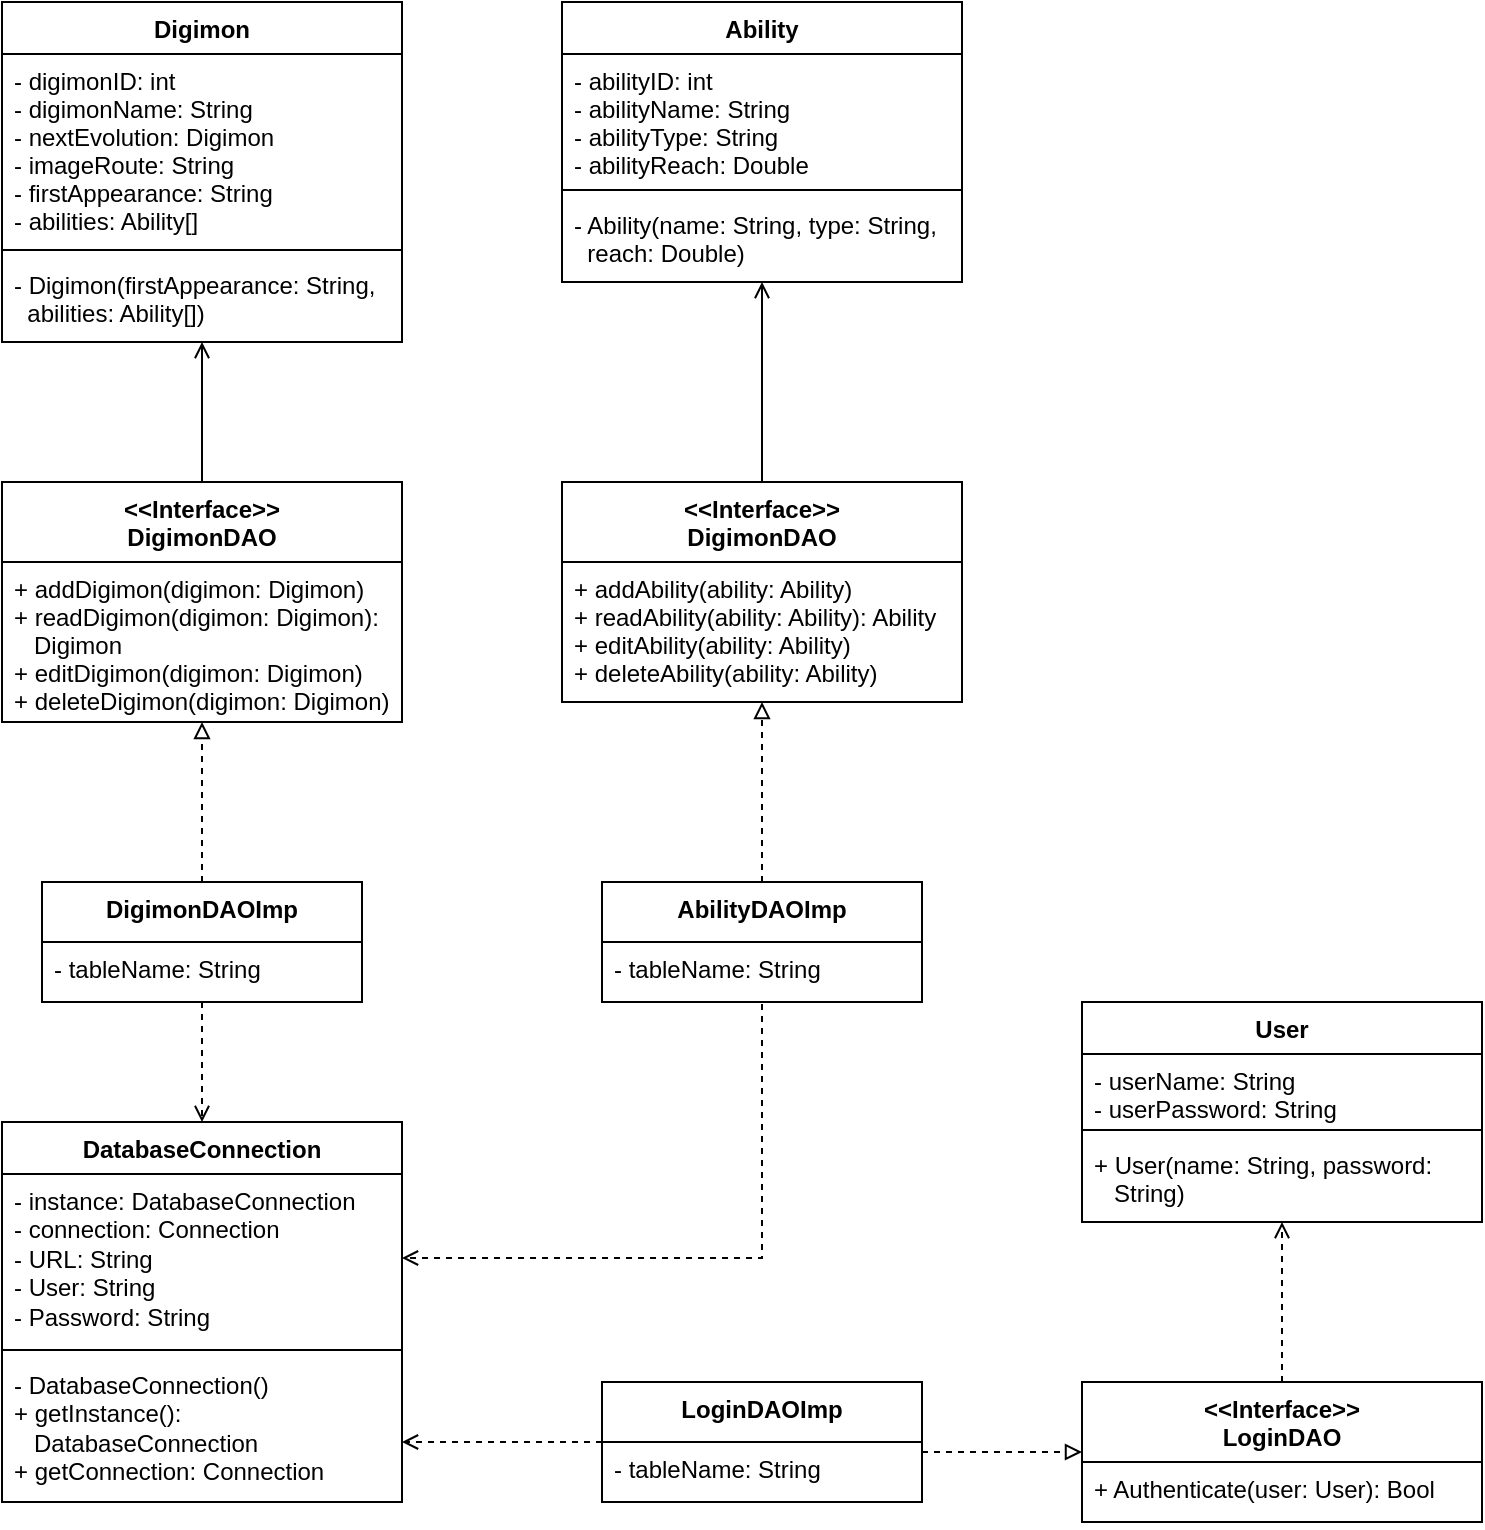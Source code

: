 <mxfile version="24.7.8">
  <diagram id="C5RBs43oDa-KdzZeNtuy" name="Page-1">
    <mxGraphModel dx="1434" dy="844" grid="1" gridSize="10" guides="1" tooltips="1" connect="1" arrows="1" fold="1" page="1" pageScale="1" pageWidth="827" pageHeight="1169" math="0" shadow="0">
      <root>
        <mxCell id="WIyWlLk6GJQsqaUBKTNV-0" />
        <mxCell id="WIyWlLk6GJQsqaUBKTNV-1" parent="WIyWlLk6GJQsqaUBKTNV-0" />
        <mxCell id="zkfFHV4jXpPFQw0GAbJ--0" value="Digimon" style="swimlane;fontStyle=1;align=center;verticalAlign=top;childLayout=stackLayout;horizontal=1;startSize=26;horizontalStack=0;resizeParent=1;resizeLast=0;collapsible=1;marginBottom=0;rounded=0;shadow=0;strokeWidth=1;" parent="WIyWlLk6GJQsqaUBKTNV-1" vertex="1">
          <mxGeometry x="40" y="40" width="200" height="170" as="geometry">
            <mxRectangle x="230" y="140" width="160" height="26" as="alternateBounds" />
          </mxGeometry>
        </mxCell>
        <mxCell id="zkfFHV4jXpPFQw0GAbJ--1" value="- digimonID: int&#xa;- digimonName: String&#xa;- nextEvolution: Digimon&#xa;- imageRoute: String&#xa;- firstAppearance: String&#xa;- abilities: Ability[]&#xa;" style="text;align=left;verticalAlign=top;spacingLeft=4;spacingRight=4;overflow=hidden;rotatable=0;points=[[0,0.5],[1,0.5]];portConstraint=eastwest;" parent="zkfFHV4jXpPFQw0GAbJ--0" vertex="1">
          <mxGeometry y="26" width="200" height="94" as="geometry" />
        </mxCell>
        <mxCell id="zkfFHV4jXpPFQw0GAbJ--4" value="" style="line;html=1;strokeWidth=1;align=left;verticalAlign=middle;spacingTop=-1;spacingLeft=3;spacingRight=3;rotatable=0;labelPosition=right;points=[];portConstraint=eastwest;" parent="zkfFHV4jXpPFQw0GAbJ--0" vertex="1">
          <mxGeometry y="120" width="200" height="8" as="geometry" />
        </mxCell>
        <mxCell id="zkfFHV4jXpPFQw0GAbJ--5" value="- Digimon(firstAppearance: String, &#xa;  abilities: Ability[])" style="text;align=left;verticalAlign=top;spacingLeft=4;spacingRight=4;overflow=hidden;rotatable=0;points=[[0,0.5],[1,0.5]];portConstraint=eastwest;" parent="zkfFHV4jXpPFQw0GAbJ--0" vertex="1">
          <mxGeometry y="128" width="200" height="42" as="geometry" />
        </mxCell>
        <mxCell id="4MTrT6Zmv1MjrHp4Qjgu-0" value="Ability" style="swimlane;fontStyle=1;align=center;verticalAlign=top;childLayout=stackLayout;horizontal=1;startSize=26;horizontalStack=0;resizeParent=1;resizeLast=0;collapsible=1;marginBottom=0;rounded=0;shadow=0;strokeWidth=1;" parent="WIyWlLk6GJQsqaUBKTNV-1" vertex="1">
          <mxGeometry x="320" y="40" width="200" height="140" as="geometry">
            <mxRectangle x="230" y="140" width="160" height="26" as="alternateBounds" />
          </mxGeometry>
        </mxCell>
        <mxCell id="4MTrT6Zmv1MjrHp4Qjgu-1" value="- abilityID: int&#xa;- abilityName: String&#xa;- abilityType: String&#xa;- abilityReach: Double" style="text;align=left;verticalAlign=top;spacingLeft=4;spacingRight=4;overflow=hidden;rotatable=0;points=[[0,0.5],[1,0.5]];portConstraint=eastwest;" parent="4MTrT6Zmv1MjrHp4Qjgu-0" vertex="1">
          <mxGeometry y="26" width="200" height="64" as="geometry" />
        </mxCell>
        <mxCell id="4MTrT6Zmv1MjrHp4Qjgu-2" value="" style="line;html=1;strokeWidth=1;align=left;verticalAlign=middle;spacingTop=-1;spacingLeft=3;spacingRight=3;rotatable=0;labelPosition=right;points=[];portConstraint=eastwest;" parent="4MTrT6Zmv1MjrHp4Qjgu-0" vertex="1">
          <mxGeometry y="90" width="200" height="8" as="geometry" />
        </mxCell>
        <mxCell id="4MTrT6Zmv1MjrHp4Qjgu-3" value="- Ability(name: String, type: String,&#xa;  reach: Double)" style="text;align=left;verticalAlign=top;spacingLeft=4;spacingRight=4;overflow=hidden;rotatable=0;points=[[0,0.5],[1,0.5]];portConstraint=eastwest;" parent="4MTrT6Zmv1MjrHp4Qjgu-0" vertex="1">
          <mxGeometry y="98" width="200" height="42" as="geometry" />
        </mxCell>
        <mxCell id="SM9Pj59yKXUFrWoE6rMG-22" style="edgeStyle=orthogonalEdgeStyle;rounded=0;orthogonalLoop=1;jettySize=auto;html=1;exitX=0.5;exitY=0;exitDx=0;exitDy=0;endArrow=open;endFill=0;" edge="1" parent="WIyWlLk6GJQsqaUBKTNV-1" source="SM9Pj59yKXUFrWoE6rMG-0" target="zkfFHV4jXpPFQw0GAbJ--0">
          <mxGeometry relative="1" as="geometry" />
        </mxCell>
        <mxCell id="SM9Pj59yKXUFrWoE6rMG-0" value="&lt;&lt;Interface&gt;&gt;&#xa;DigimonDAO" style="swimlane;fontStyle=1;align=center;verticalAlign=top;childLayout=stackLayout;horizontal=1;startSize=40;horizontalStack=0;resizeParent=1;resizeLast=0;collapsible=1;marginBottom=0;rounded=0;shadow=0;strokeWidth=1;" vertex="1" parent="WIyWlLk6GJQsqaUBKTNV-1">
          <mxGeometry x="40" y="280" width="200" height="120" as="geometry">
            <mxRectangle x="230" y="140" width="160" height="26" as="alternateBounds" />
          </mxGeometry>
        </mxCell>
        <mxCell id="SM9Pj59yKXUFrWoE6rMG-1" value="+ addDigimon(digimon: Digimon)&#xa;+ readDigimon(digimon: Digimon):&#xa;   Digimon&#xa;+ editDigimon(digimon: Digimon)&#xa;+ deleteDigimon(digimon: Digimon)" style="text;align=left;verticalAlign=top;spacingLeft=4;spacingRight=4;overflow=hidden;rotatable=0;points=[[0,0.5],[1,0.5]];portConstraint=eastwest;" vertex="1" parent="SM9Pj59yKXUFrWoE6rMG-0">
          <mxGeometry y="40" width="200" height="80" as="geometry" />
        </mxCell>
        <mxCell id="SM9Pj59yKXUFrWoE6rMG-23" style="edgeStyle=orthogonalEdgeStyle;rounded=0;orthogonalLoop=1;jettySize=auto;html=1;exitX=0.5;exitY=0;exitDx=0;exitDy=0;endArrow=open;endFill=0;" edge="1" parent="WIyWlLk6GJQsqaUBKTNV-1" source="SM9Pj59yKXUFrWoE6rMG-4" target="4MTrT6Zmv1MjrHp4Qjgu-0">
          <mxGeometry relative="1" as="geometry" />
        </mxCell>
        <mxCell id="SM9Pj59yKXUFrWoE6rMG-4" value="&lt;&lt;Interface&gt;&gt;&#xa;DigimonDAO" style="swimlane;fontStyle=1;align=center;verticalAlign=top;childLayout=stackLayout;horizontal=1;startSize=40;horizontalStack=0;resizeParent=1;resizeLast=0;collapsible=1;marginBottom=0;rounded=0;shadow=0;strokeWidth=1;" vertex="1" parent="WIyWlLk6GJQsqaUBKTNV-1">
          <mxGeometry x="320" y="280" width="200" height="110" as="geometry">
            <mxRectangle x="360" y="320" width="160" height="26" as="alternateBounds" />
          </mxGeometry>
        </mxCell>
        <mxCell id="SM9Pj59yKXUFrWoE6rMG-5" value="+ addAbility(ability: Ability)&#xa;+ readAbility(ability: Ability): Ability&#xa;+ editAbility(ability: Ability)&#xa;+ deleteAbility(ability: Ability)" style="text;align=left;verticalAlign=top;spacingLeft=4;spacingRight=4;overflow=hidden;rotatable=0;points=[[0,0.5],[1,0.5]];portConstraint=eastwest;" vertex="1" parent="SM9Pj59yKXUFrWoE6rMG-4">
          <mxGeometry y="40" width="200" height="70" as="geometry" />
        </mxCell>
        <mxCell id="SM9Pj59yKXUFrWoE6rMG-24" style="edgeStyle=orthogonalEdgeStyle;rounded=0;orthogonalLoop=1;jettySize=auto;html=1;exitX=0.5;exitY=0;exitDx=0;exitDy=0;dashed=1;endArrow=block;endFill=0;" edge="1" parent="WIyWlLk6GJQsqaUBKTNV-1" source="SM9Pj59yKXUFrWoE6rMG-6" target="SM9Pj59yKXUFrWoE6rMG-0">
          <mxGeometry relative="1" as="geometry" />
        </mxCell>
        <mxCell id="SM9Pj59yKXUFrWoE6rMG-26" style="edgeStyle=orthogonalEdgeStyle;rounded=0;orthogonalLoop=1;jettySize=auto;html=1;dashed=1;endArrow=open;endFill=0;" edge="1" parent="WIyWlLk6GJQsqaUBKTNV-1" source="SM9Pj59yKXUFrWoE6rMG-6" target="SM9Pj59yKXUFrWoE6rMG-10">
          <mxGeometry relative="1" as="geometry" />
        </mxCell>
        <mxCell id="SM9Pj59yKXUFrWoE6rMG-6" value="DigimonDAOImp" style="swimlane;fontStyle=1;align=center;verticalAlign=top;childLayout=stackLayout;horizontal=1;startSize=30;horizontalStack=0;resizeParent=1;resizeLast=0;collapsible=1;marginBottom=0;rounded=0;shadow=0;strokeWidth=1;" vertex="1" parent="WIyWlLk6GJQsqaUBKTNV-1">
          <mxGeometry x="60" y="480" width="160" height="60" as="geometry">
            <mxRectangle x="230" y="140" width="160" height="26" as="alternateBounds" />
          </mxGeometry>
        </mxCell>
        <mxCell id="SM9Pj59yKXUFrWoE6rMG-7" value="- tableName: String" style="text;align=left;verticalAlign=top;spacingLeft=4;spacingRight=4;overflow=hidden;rotatable=0;points=[[0,0.5],[1,0.5]];portConstraint=eastwest;" vertex="1" parent="SM9Pj59yKXUFrWoE6rMG-6">
          <mxGeometry y="30" width="160" height="30" as="geometry" />
        </mxCell>
        <mxCell id="SM9Pj59yKXUFrWoE6rMG-25" style="edgeStyle=orthogonalEdgeStyle;rounded=0;orthogonalLoop=1;jettySize=auto;html=1;exitX=0.5;exitY=0;exitDx=0;exitDy=0;dashed=1;endArrow=block;endFill=0;" edge="1" parent="WIyWlLk6GJQsqaUBKTNV-1" source="SM9Pj59yKXUFrWoE6rMG-8" target="SM9Pj59yKXUFrWoE6rMG-4">
          <mxGeometry relative="1" as="geometry" />
        </mxCell>
        <mxCell id="SM9Pj59yKXUFrWoE6rMG-27" style="edgeStyle=orthogonalEdgeStyle;rounded=0;orthogonalLoop=1;jettySize=auto;html=1;exitX=0.5;exitY=1.033;exitDx=0;exitDy=0;exitPerimeter=0;dashed=1;endArrow=open;endFill=0;" edge="1" parent="WIyWlLk6GJQsqaUBKTNV-1" source="SM9Pj59yKXUFrWoE6rMG-9" target="SM9Pj59yKXUFrWoE6rMG-11">
          <mxGeometry relative="1" as="geometry" />
        </mxCell>
        <mxCell id="SM9Pj59yKXUFrWoE6rMG-8" value="AbilityDAOImp" style="swimlane;fontStyle=1;align=center;verticalAlign=top;childLayout=stackLayout;horizontal=1;startSize=30;horizontalStack=0;resizeParent=1;resizeLast=0;collapsible=1;marginBottom=0;rounded=0;shadow=0;strokeWidth=1;" vertex="1" parent="WIyWlLk6GJQsqaUBKTNV-1">
          <mxGeometry x="340" y="480" width="160" height="60" as="geometry">
            <mxRectangle x="230" y="140" width="160" height="26" as="alternateBounds" />
          </mxGeometry>
        </mxCell>
        <mxCell id="SM9Pj59yKXUFrWoE6rMG-9" value="- tableName: String" style="text;align=left;verticalAlign=top;spacingLeft=4;spacingRight=4;overflow=hidden;rotatable=0;points=[[0,0.5],[1,0.5]];portConstraint=eastwest;" vertex="1" parent="SM9Pj59yKXUFrWoE6rMG-8">
          <mxGeometry y="30" width="160" height="30" as="geometry" />
        </mxCell>
        <mxCell id="SM9Pj59yKXUFrWoE6rMG-10" value="DatabaseConnection" style="swimlane;fontStyle=1;align=center;verticalAlign=top;childLayout=stackLayout;horizontal=1;startSize=26;horizontalStack=0;resizeParent=1;resizeParentMax=0;resizeLast=0;collapsible=1;marginBottom=0;whiteSpace=wrap;html=1;" vertex="1" parent="WIyWlLk6GJQsqaUBKTNV-1">
          <mxGeometry x="40" y="600" width="200" height="190" as="geometry" />
        </mxCell>
        <mxCell id="SM9Pj59yKXUFrWoE6rMG-11" value="- instance: DatabaseConnection&lt;div&gt;- connection: Connection&lt;/div&gt;&lt;div&gt;- URL: String&lt;/div&gt;&lt;div&gt;- User: String&lt;/div&gt;&lt;div&gt;- Password: String&lt;/div&gt;" style="text;strokeColor=none;fillColor=none;align=left;verticalAlign=top;spacingLeft=4;spacingRight=4;overflow=hidden;rotatable=0;points=[[0,0.5],[1,0.5]];portConstraint=eastwest;whiteSpace=wrap;html=1;" vertex="1" parent="SM9Pj59yKXUFrWoE6rMG-10">
          <mxGeometry y="26" width="200" height="84" as="geometry" />
        </mxCell>
        <mxCell id="SM9Pj59yKXUFrWoE6rMG-12" value="" style="line;strokeWidth=1;fillColor=none;align=left;verticalAlign=middle;spacingTop=-1;spacingLeft=3;spacingRight=3;rotatable=0;labelPosition=right;points=[];portConstraint=eastwest;strokeColor=inherit;" vertex="1" parent="SM9Pj59yKXUFrWoE6rMG-10">
          <mxGeometry y="110" width="200" height="8" as="geometry" />
        </mxCell>
        <mxCell id="SM9Pj59yKXUFrWoE6rMG-13" value="- DatabaseConnection()&lt;div&gt;+ getInstance():&lt;/div&gt;&lt;div&gt;&amp;nbsp; &amp;nbsp;DatabaseConnection&lt;/div&gt;&lt;div&gt;+ getConnection: Connection&lt;/div&gt;" style="text;strokeColor=none;fillColor=none;align=left;verticalAlign=top;spacingLeft=4;spacingRight=4;overflow=hidden;rotatable=0;points=[[0,0.5],[1,0.5]];portConstraint=eastwest;whiteSpace=wrap;html=1;" vertex="1" parent="SM9Pj59yKXUFrWoE6rMG-10">
          <mxGeometry y="118" width="200" height="72" as="geometry" />
        </mxCell>
        <mxCell id="SM9Pj59yKXUFrWoE6rMG-14" value="User" style="swimlane;fontStyle=1;align=center;verticalAlign=top;childLayout=stackLayout;horizontal=1;startSize=26;horizontalStack=0;resizeParent=1;resizeParentMax=0;resizeLast=0;collapsible=1;marginBottom=0;whiteSpace=wrap;html=1;" vertex="1" parent="WIyWlLk6GJQsqaUBKTNV-1">
          <mxGeometry x="580" y="540" width="200" height="110" as="geometry" />
        </mxCell>
        <mxCell id="SM9Pj59yKXUFrWoE6rMG-15" value="- userName: String&lt;div&gt;- userPassword: String&lt;/div&gt;" style="text;strokeColor=none;fillColor=none;align=left;verticalAlign=top;spacingLeft=4;spacingRight=4;overflow=hidden;rotatable=0;points=[[0,0.5],[1,0.5]];portConstraint=eastwest;whiteSpace=wrap;html=1;" vertex="1" parent="SM9Pj59yKXUFrWoE6rMG-14">
          <mxGeometry y="26" width="200" height="34" as="geometry" />
        </mxCell>
        <mxCell id="SM9Pj59yKXUFrWoE6rMG-16" value="" style="line;strokeWidth=1;fillColor=none;align=left;verticalAlign=middle;spacingTop=-1;spacingLeft=3;spacingRight=3;rotatable=0;labelPosition=right;points=[];portConstraint=eastwest;strokeColor=inherit;" vertex="1" parent="SM9Pj59yKXUFrWoE6rMG-14">
          <mxGeometry y="60" width="200" height="8" as="geometry" />
        </mxCell>
        <mxCell id="SM9Pj59yKXUFrWoE6rMG-17" value="+ User(name: String, password:&amp;nbsp; &amp;nbsp; &amp;nbsp; &amp;nbsp; &amp;nbsp;String)" style="text;strokeColor=none;fillColor=none;align=left;verticalAlign=top;spacingLeft=4;spacingRight=4;overflow=hidden;rotatable=0;points=[[0,0.5],[1,0.5]];portConstraint=eastwest;whiteSpace=wrap;html=1;" vertex="1" parent="SM9Pj59yKXUFrWoE6rMG-14">
          <mxGeometry y="68" width="200" height="42" as="geometry" />
        </mxCell>
        <mxCell id="SM9Pj59yKXUFrWoE6rMG-30" style="edgeStyle=orthogonalEdgeStyle;rounded=0;orthogonalLoop=1;jettySize=auto;html=1;dashed=1;endArrow=open;endFill=0;" edge="1" parent="WIyWlLk6GJQsqaUBKTNV-1" source="SM9Pj59yKXUFrWoE6rMG-18" target="SM9Pj59yKXUFrWoE6rMG-13">
          <mxGeometry relative="1" as="geometry">
            <Array as="points">
              <mxPoint x="260" y="760" />
              <mxPoint x="260" y="760" />
            </Array>
          </mxGeometry>
        </mxCell>
        <mxCell id="SM9Pj59yKXUFrWoE6rMG-18" value="LoginDAOImp" style="swimlane;fontStyle=1;align=center;verticalAlign=top;childLayout=stackLayout;horizontal=1;startSize=30;horizontalStack=0;resizeParent=1;resizeLast=0;collapsible=1;marginBottom=0;rounded=0;shadow=0;strokeWidth=1;" vertex="1" parent="WIyWlLk6GJQsqaUBKTNV-1">
          <mxGeometry x="340" y="730" width="160" height="60" as="geometry">
            <mxRectangle x="230" y="140" width="160" height="26" as="alternateBounds" />
          </mxGeometry>
        </mxCell>
        <mxCell id="SM9Pj59yKXUFrWoE6rMG-19" value="- tableName: String" style="text;align=left;verticalAlign=top;spacingLeft=4;spacingRight=4;overflow=hidden;rotatable=0;points=[[0,0.5],[1,0.5]];portConstraint=eastwest;" vertex="1" parent="SM9Pj59yKXUFrWoE6rMG-18">
          <mxGeometry y="30" width="160" height="30" as="geometry" />
        </mxCell>
        <mxCell id="SM9Pj59yKXUFrWoE6rMG-29" style="edgeStyle=orthogonalEdgeStyle;rounded=0;orthogonalLoop=1;jettySize=auto;html=1;dashed=1;endArrow=open;endFill=0;" edge="1" parent="WIyWlLk6GJQsqaUBKTNV-1" source="SM9Pj59yKXUFrWoE6rMG-20" target="SM9Pj59yKXUFrWoE6rMG-14">
          <mxGeometry relative="1" as="geometry" />
        </mxCell>
        <mxCell id="SM9Pj59yKXUFrWoE6rMG-20" value="&lt;&lt;Interface&gt;&gt;&#xa;LoginDAO" style="swimlane;fontStyle=1;align=center;verticalAlign=top;childLayout=stackLayout;horizontal=1;startSize=40;horizontalStack=0;resizeParent=1;resizeLast=0;collapsible=1;marginBottom=0;rounded=0;shadow=0;strokeWidth=1;" vertex="1" parent="WIyWlLk6GJQsqaUBKTNV-1">
          <mxGeometry x="580" y="730" width="200" height="70" as="geometry">
            <mxRectangle x="230" y="140" width="160" height="26" as="alternateBounds" />
          </mxGeometry>
        </mxCell>
        <mxCell id="SM9Pj59yKXUFrWoE6rMG-21" value="+ Authenticate(user: User): Bool" style="text;align=left;verticalAlign=top;spacingLeft=4;spacingRight=4;overflow=hidden;rotatable=0;points=[[0,0.5],[1,0.5]];portConstraint=eastwest;" vertex="1" parent="SM9Pj59yKXUFrWoE6rMG-20">
          <mxGeometry y="40" width="200" height="30" as="geometry" />
        </mxCell>
        <mxCell id="SM9Pj59yKXUFrWoE6rMG-28" style="edgeStyle=orthogonalEdgeStyle;rounded=0;orthogonalLoop=1;jettySize=auto;html=1;dashed=1;endArrow=block;endFill=0;" edge="1" parent="WIyWlLk6GJQsqaUBKTNV-1" source="SM9Pj59yKXUFrWoE6rMG-19" target="SM9Pj59yKXUFrWoE6rMG-20">
          <mxGeometry relative="1" as="geometry">
            <Array as="points">
              <mxPoint x="520" y="765" />
              <mxPoint x="520" y="765" />
            </Array>
          </mxGeometry>
        </mxCell>
      </root>
    </mxGraphModel>
  </diagram>
</mxfile>
